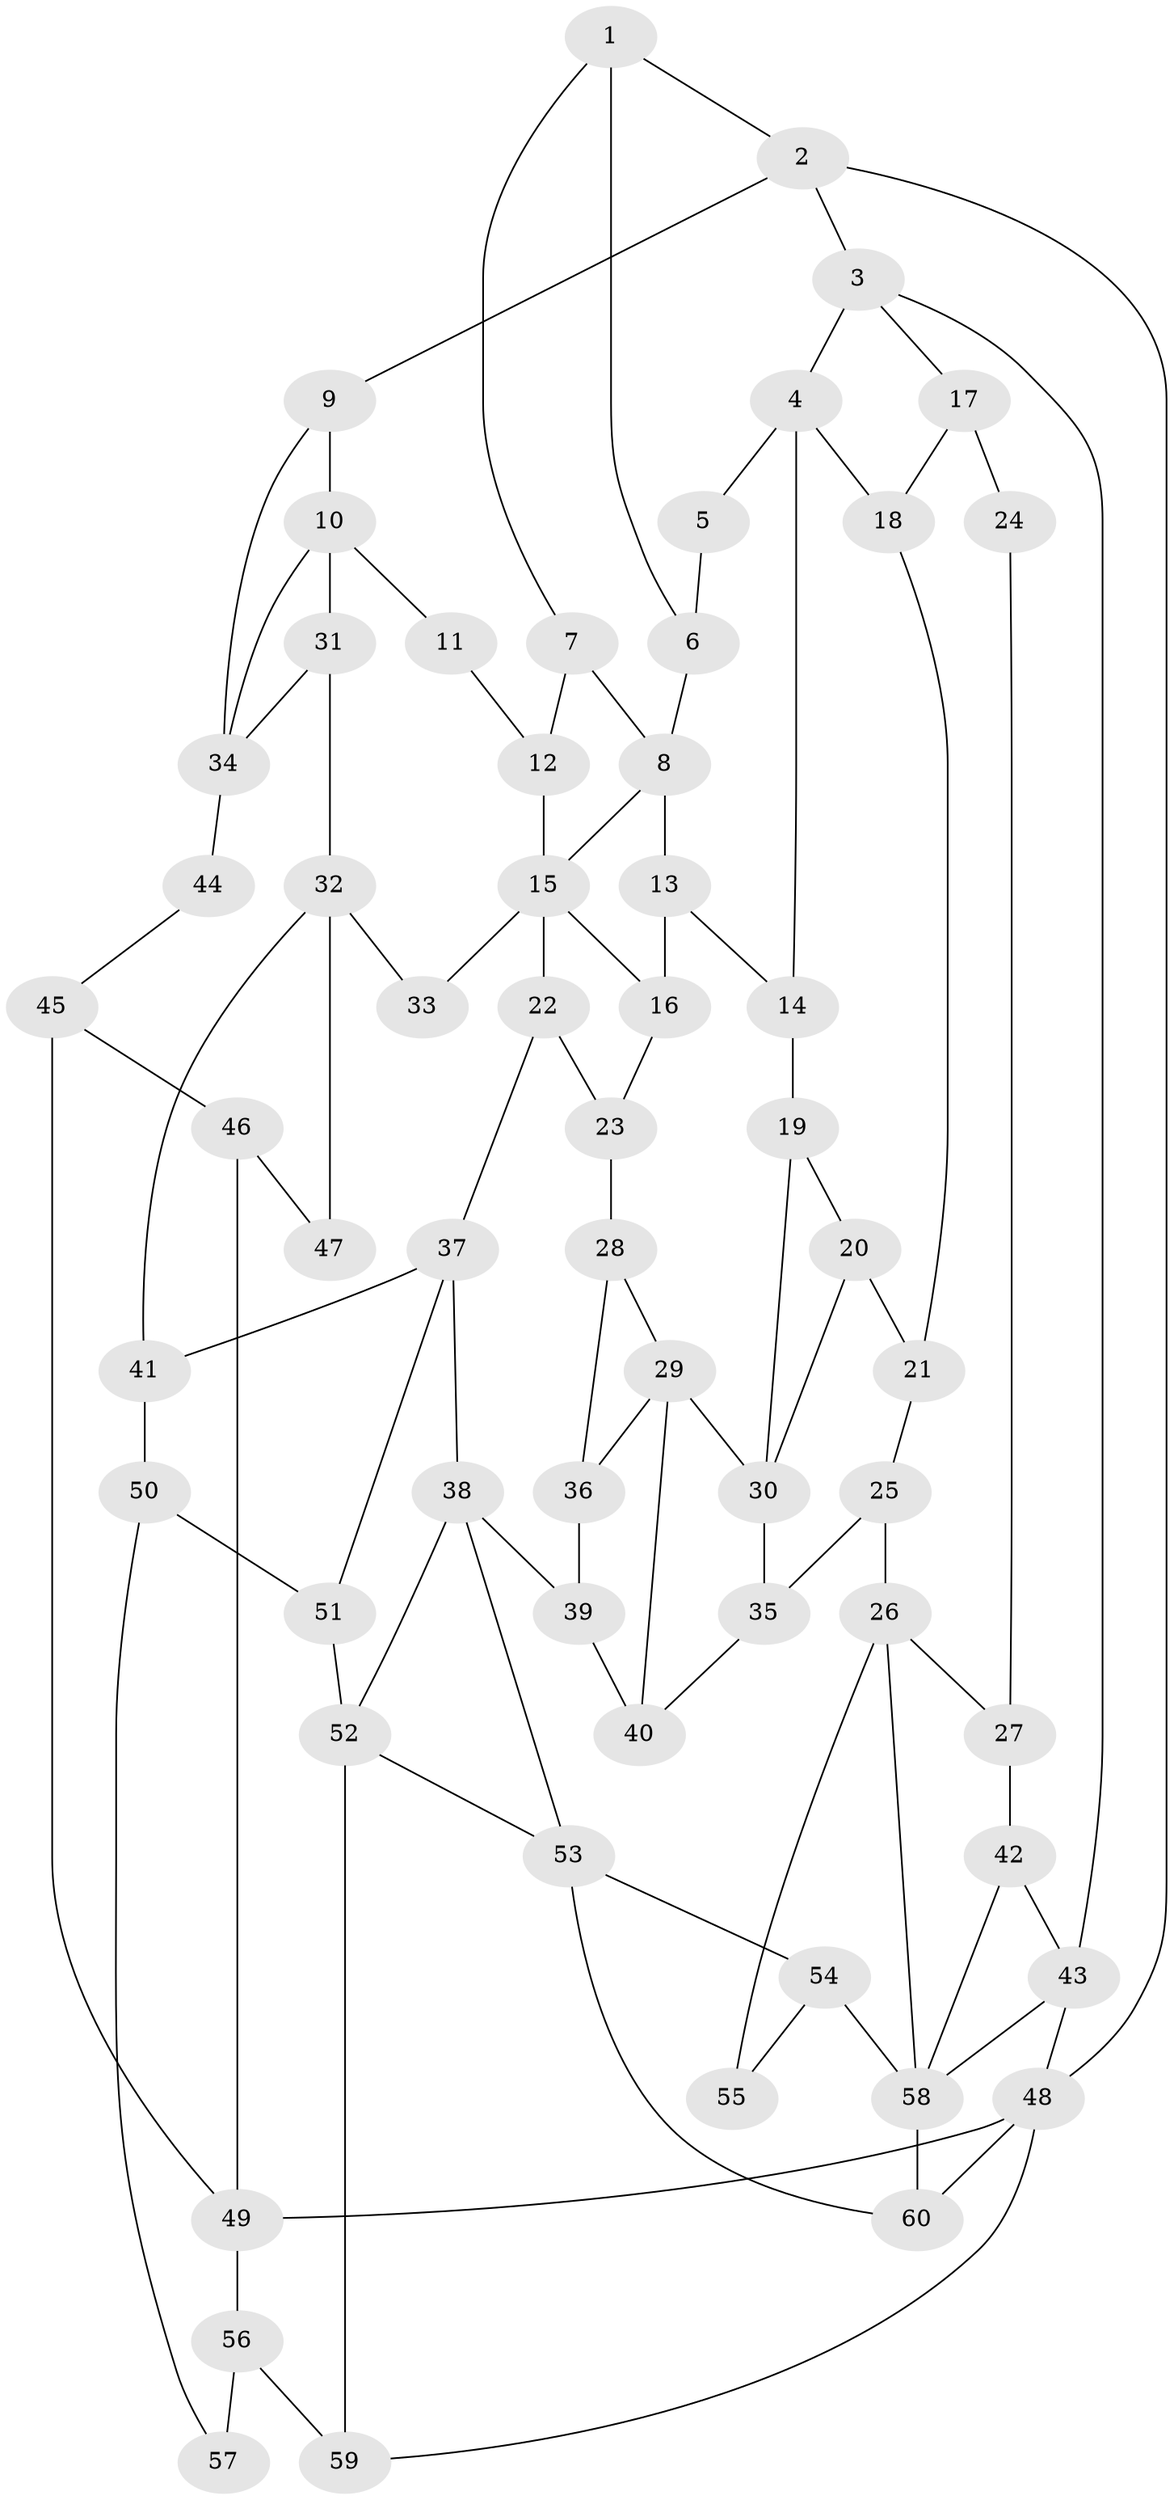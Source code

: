 // original degree distribution, {3: 0.03333333333333333, 5: 0.5, 6: 0.24166666666666667, 4: 0.225}
// Generated by graph-tools (version 1.1) at 2025/54/03/04/25 22:54:35]
// undirected, 60 vertices, 97 edges
graph export_dot {
  node [color=gray90,style=filled];
  1;
  2;
  3;
  4;
  5;
  6;
  7;
  8;
  9;
  10;
  11;
  12;
  13;
  14;
  15;
  16;
  17;
  18;
  19;
  20;
  21;
  22;
  23;
  24;
  25;
  26;
  27;
  28;
  29;
  30;
  31;
  32;
  33;
  34;
  35;
  36;
  37;
  38;
  39;
  40;
  41;
  42;
  43;
  44;
  45;
  46;
  47;
  48;
  49;
  50;
  51;
  52;
  53;
  54;
  55;
  56;
  57;
  58;
  59;
  60;
  1 -- 2 [weight=1.0];
  1 -- 6 [weight=1.0];
  1 -- 7 [weight=1.0];
  2 -- 3 [weight=1.0];
  2 -- 9 [weight=1.0];
  2 -- 48 [weight=1.0];
  3 -- 4 [weight=1.0];
  3 -- 17 [weight=1.0];
  3 -- 43 [weight=1.0];
  4 -- 5 [weight=2.0];
  4 -- 14 [weight=1.0];
  4 -- 18 [weight=1.0];
  5 -- 6 [weight=2.0];
  6 -- 8 [weight=2.0];
  7 -- 8 [weight=2.0];
  7 -- 12 [weight=1.0];
  8 -- 13 [weight=1.0];
  8 -- 15 [weight=1.0];
  9 -- 10 [weight=1.0];
  9 -- 34 [weight=1.0];
  10 -- 11 [weight=2.0];
  10 -- 31 [weight=1.0];
  10 -- 34 [weight=2.0];
  11 -- 12 [weight=1.0];
  12 -- 15 [weight=1.0];
  13 -- 14 [weight=1.0];
  13 -- 16 [weight=1.0];
  14 -- 19 [weight=1.0];
  15 -- 16 [weight=1.0];
  15 -- 22 [weight=1.0];
  15 -- 33 [weight=2.0];
  16 -- 23 [weight=1.0];
  17 -- 18 [weight=1.0];
  17 -- 24 [weight=2.0];
  18 -- 21 [weight=1.0];
  19 -- 20 [weight=1.0];
  19 -- 30 [weight=1.0];
  20 -- 21 [weight=1.0];
  20 -- 30 [weight=1.0];
  21 -- 25 [weight=1.0];
  22 -- 23 [weight=1.0];
  22 -- 37 [weight=1.0];
  23 -- 28 [weight=1.0];
  24 -- 27 [weight=1.0];
  25 -- 26 [weight=2.0];
  25 -- 35 [weight=2.0];
  26 -- 27 [weight=1.0];
  26 -- 55 [weight=2.0];
  26 -- 58 [weight=1.0];
  27 -- 42 [weight=1.0];
  28 -- 29 [weight=1.0];
  28 -- 36 [weight=1.0];
  29 -- 30 [weight=2.0];
  29 -- 36 [weight=1.0];
  29 -- 40 [weight=2.0];
  30 -- 35 [weight=1.0];
  31 -- 32 [weight=2.0];
  31 -- 34 [weight=1.0];
  32 -- 33 [weight=1.0];
  32 -- 41 [weight=1.0];
  32 -- 47 [weight=2.0];
  34 -- 44 [weight=2.0];
  35 -- 40 [weight=2.0];
  36 -- 39 [weight=1.0];
  37 -- 38 [weight=1.0];
  37 -- 41 [weight=1.0];
  37 -- 51 [weight=1.0];
  38 -- 39 [weight=2.0];
  38 -- 52 [weight=1.0];
  38 -- 53 [weight=1.0];
  39 -- 40 [weight=1.0];
  41 -- 50 [weight=1.0];
  42 -- 43 [weight=1.0];
  42 -- 58 [weight=1.0];
  43 -- 48 [weight=1.0];
  43 -- 58 [weight=1.0];
  44 -- 45 [weight=1.0];
  45 -- 46 [weight=1.0];
  45 -- 49 [weight=1.0];
  46 -- 47 [weight=1.0];
  46 -- 49 [weight=1.0];
  48 -- 49 [weight=1.0];
  48 -- 59 [weight=1.0];
  48 -- 60 [weight=1.0];
  49 -- 56 [weight=2.0];
  50 -- 51 [weight=1.0];
  50 -- 57 [weight=1.0];
  51 -- 52 [weight=2.0];
  52 -- 53 [weight=1.0];
  52 -- 59 [weight=2.0];
  53 -- 54 [weight=1.0];
  53 -- 60 [weight=1.0];
  54 -- 55 [weight=1.0];
  54 -- 58 [weight=1.0];
  56 -- 57 [weight=2.0];
  56 -- 59 [weight=2.0];
  58 -- 60 [weight=2.0];
}
